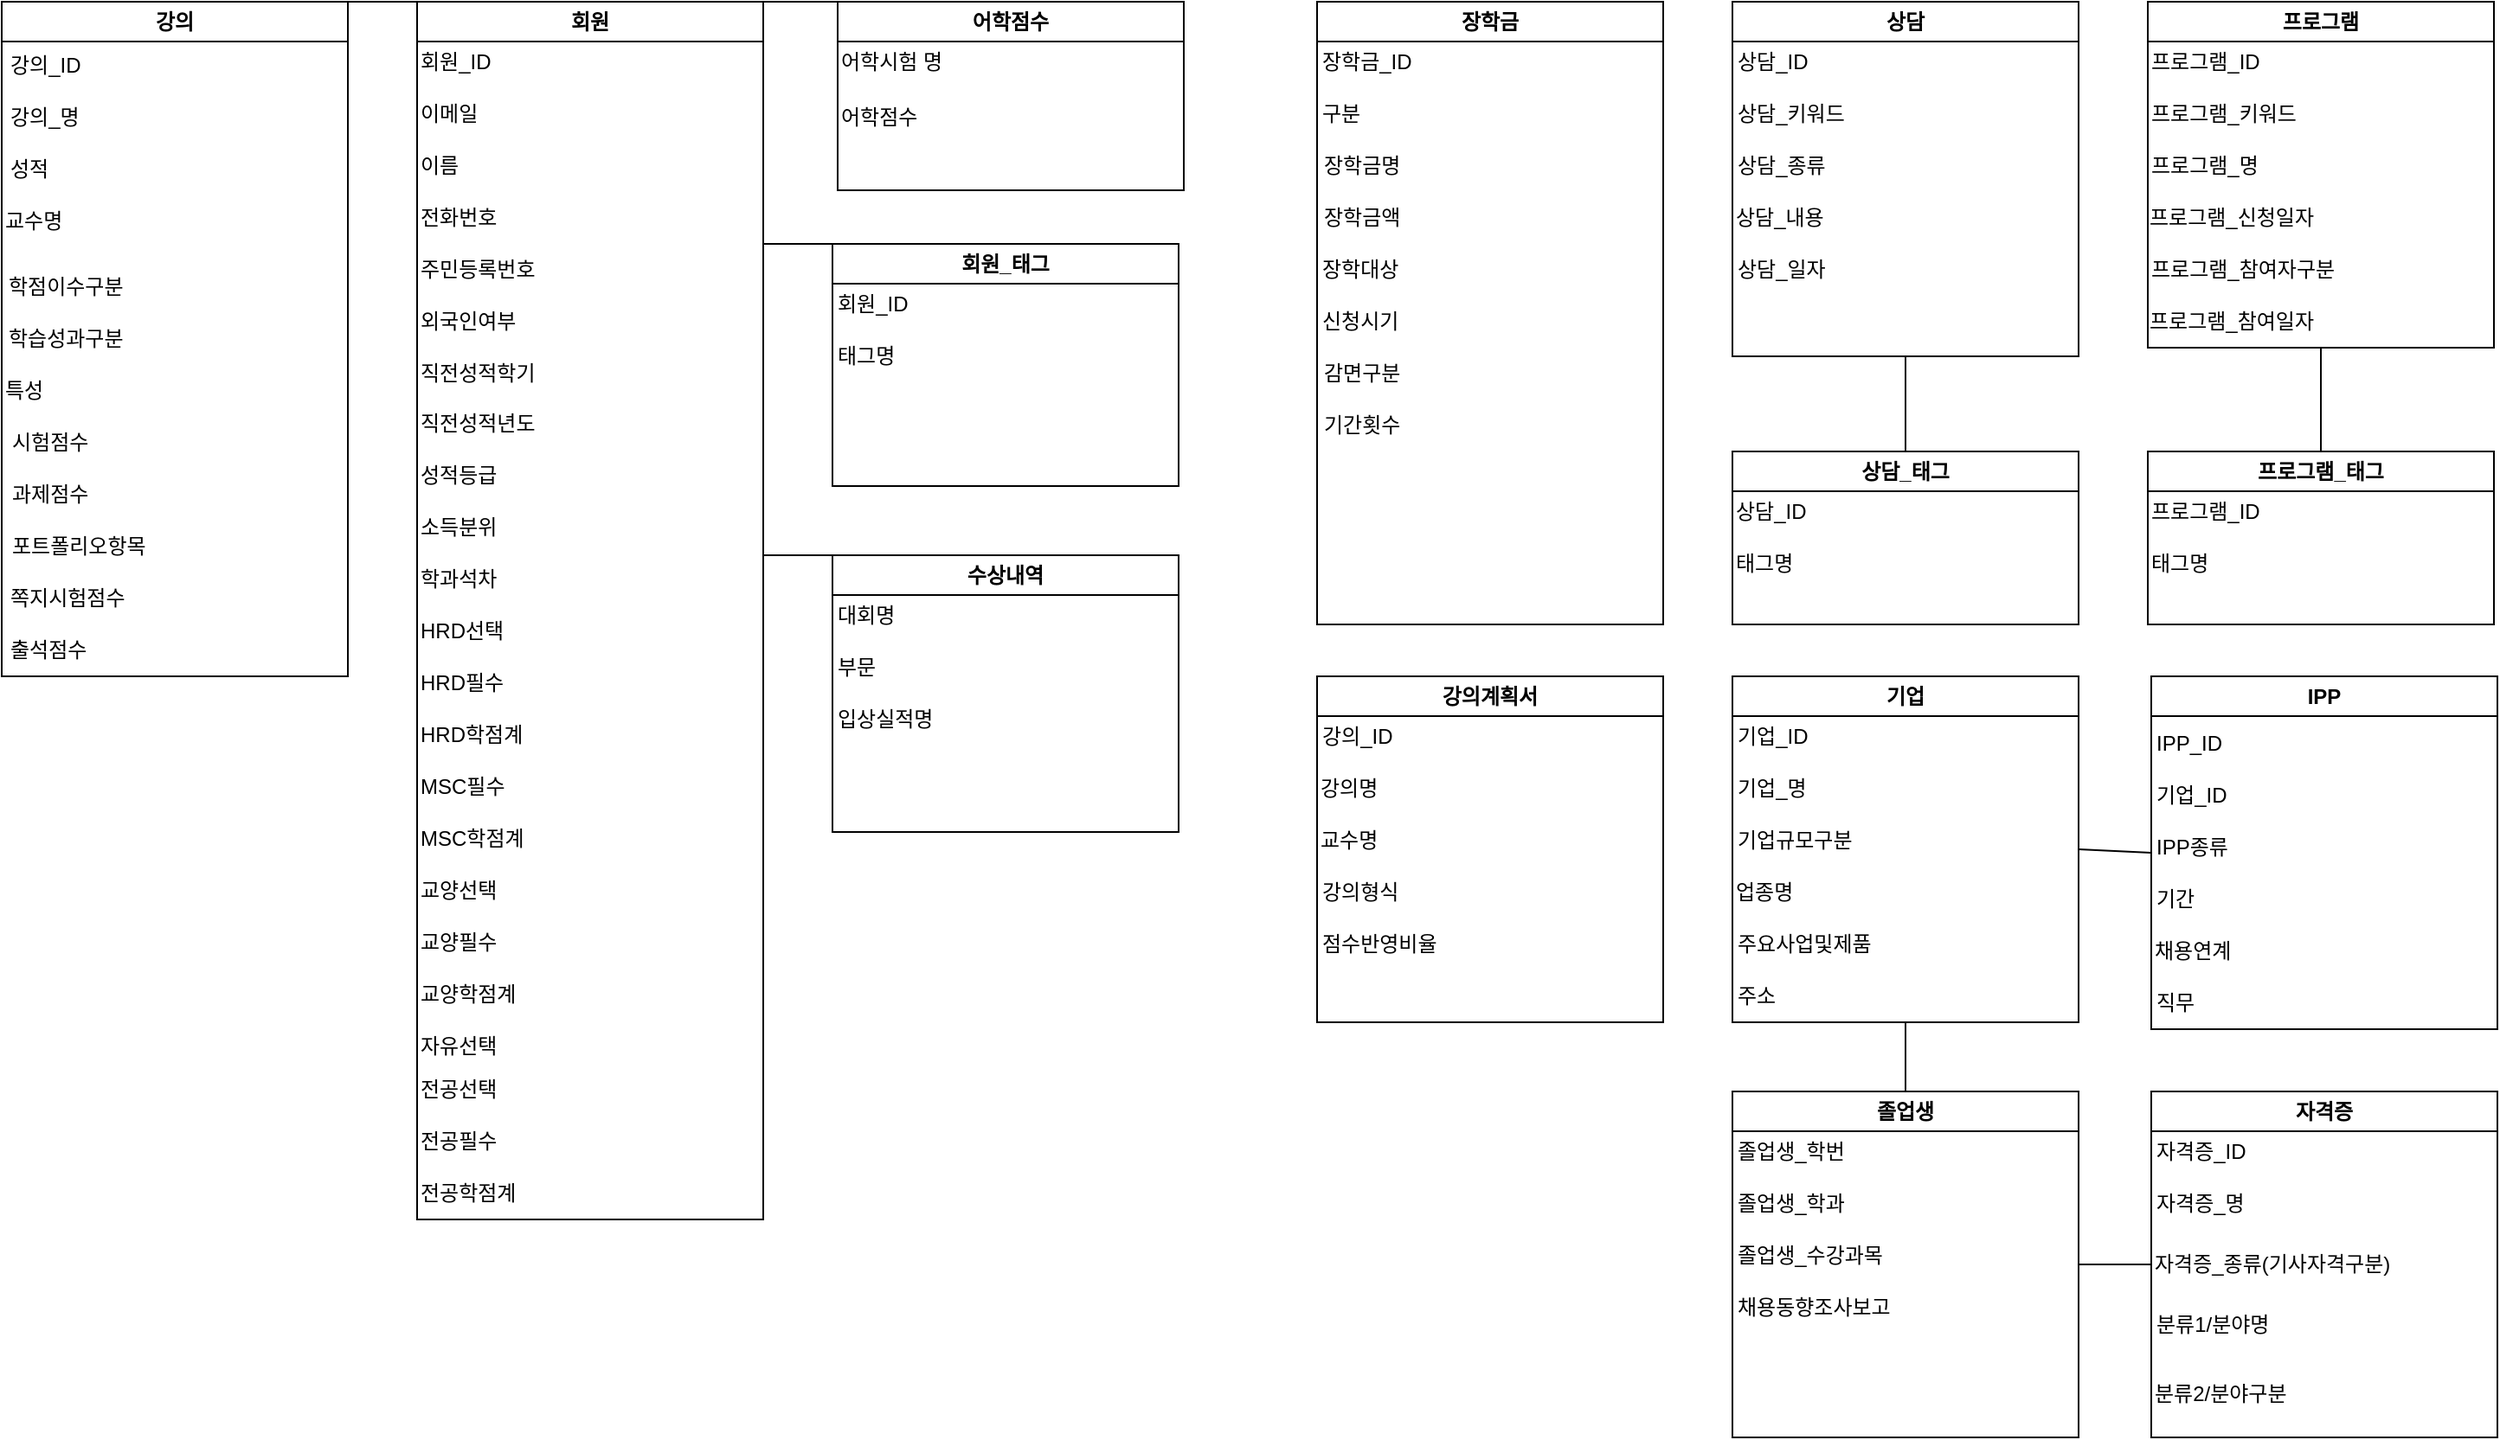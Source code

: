 <mxfile version="24.7.6">
  <diagram name="페이지-1" id="47kbWe8q9Y02g-lVK5dQ">
    <mxGraphModel dx="2796" dy="2047" grid="1" gridSize="10" guides="1" tooltips="1" connect="1" arrows="1" fold="1" page="1" pageScale="1" pageWidth="827" pageHeight="1169" math="0" shadow="0">
      <root>
        <mxCell id="0" />
        <mxCell id="1" parent="0" />
        <mxCell id="lBwDKI2HSiRND1doUqie-1" value="회원" style="swimlane;whiteSpace=wrap;html=1;" parent="1" vertex="1">
          <mxGeometry x="120" y="-680" width="200" height="704" as="geometry" />
        </mxCell>
        <mxCell id="lBwDKI2HSiRND1doUqie-15" value="전화번호" style="text;html=1;align=left;verticalAlign=middle;resizable=0;points=[];autosize=1;strokeColor=none;fillColor=none;" parent="lBwDKI2HSiRND1doUqie-1" vertex="1">
          <mxGeometry y="110" width="70" height="30" as="geometry" />
        </mxCell>
        <mxCell id="lBwDKI2HSiRND1doUqie-14" value="이름" style="text;html=1;align=left;verticalAlign=middle;resizable=0;points=[];autosize=1;strokeColor=none;fillColor=none;" parent="lBwDKI2HSiRND1doUqie-1" vertex="1">
          <mxGeometry y="80" width="50" height="30" as="geometry" />
        </mxCell>
        <mxCell id="lBwDKI2HSiRND1doUqie-13" value="이메일" style="text;html=1;align=left;verticalAlign=middle;resizable=0;points=[];autosize=1;strokeColor=none;fillColor=none;" parent="lBwDKI2HSiRND1doUqie-1" vertex="1">
          <mxGeometry y="50" width="60" height="30" as="geometry" />
        </mxCell>
        <mxCell id="lBwDKI2HSiRND1doUqie-2" value="회원_ID" style="text;html=1;align=left;verticalAlign=middle;resizable=0;points=[];autosize=1;strokeColor=none;fillColor=none;" parent="lBwDKI2HSiRND1doUqie-1" vertex="1">
          <mxGeometry y="20" width="70" height="30" as="geometry" />
        </mxCell>
        <mxCell id="lBwDKI2HSiRND1doUqie-16" value="주민등록번호" style="text;html=1;align=left;verticalAlign=middle;resizable=0;points=[];autosize=1;strokeColor=none;fillColor=none;" parent="lBwDKI2HSiRND1doUqie-1" vertex="1">
          <mxGeometry y="140" width="100" height="30" as="geometry" />
        </mxCell>
        <mxCell id="FK2Sraxwp2oM9R4nGqFe-141" value="외국인여부" style="text;html=1;align=left;verticalAlign=middle;resizable=0;points=[];autosize=1;strokeColor=none;fillColor=none;" parent="lBwDKI2HSiRND1doUqie-1" vertex="1">
          <mxGeometry y="170" width="80" height="30" as="geometry" />
        </mxCell>
        <mxCell id="FK2Sraxwp2oM9R4nGqFe-143" value="직전성적학기" style="text;html=1;align=left;verticalAlign=middle;resizable=0;points=[];autosize=1;strokeColor=none;fillColor=none;" parent="lBwDKI2HSiRND1doUqie-1" vertex="1">
          <mxGeometry y="200" width="100" height="30" as="geometry" />
        </mxCell>
        <mxCell id="FK2Sraxwp2oM9R4nGqFe-144" value="성적등급" style="text;html=1;align=left;verticalAlign=middle;resizable=0;points=[];autosize=1;strokeColor=none;fillColor=none;" parent="lBwDKI2HSiRND1doUqie-1" vertex="1">
          <mxGeometry y="259" width="70" height="30" as="geometry" />
        </mxCell>
        <mxCell id="FK2Sraxwp2oM9R4nGqFe-145" value="소득분위" style="text;html=1;align=left;verticalAlign=middle;resizable=0;points=[];autosize=1;strokeColor=none;fillColor=none;" parent="lBwDKI2HSiRND1doUqie-1" vertex="1">
          <mxGeometry y="289" width="70" height="30" as="geometry" />
        </mxCell>
        <mxCell id="FK2Sraxwp2oM9R4nGqFe-146" value="학과석차" style="text;html=1;align=left;verticalAlign=middle;resizable=0;points=[];autosize=1;strokeColor=none;fillColor=none;" parent="lBwDKI2HSiRND1doUqie-1" vertex="1">
          <mxGeometry y="319" width="70" height="30" as="geometry" />
        </mxCell>
        <mxCell id="FK2Sraxwp2oM9R4nGqFe-148" value="직전성적년도" style="text;html=1;align=left;verticalAlign=middle;resizable=0;points=[];autosize=1;strokeColor=none;fillColor=none;" parent="lBwDKI2HSiRND1doUqie-1" vertex="1">
          <mxGeometry y="229" width="100" height="30" as="geometry" />
        </mxCell>
        <mxCell id="vrazx-Ss1rdG3rXIFBKG-25" value="HRD선택" style="text;html=1;align=left;verticalAlign=middle;resizable=0;points=[];autosize=1;strokeColor=none;fillColor=none;" vertex="1" parent="lBwDKI2HSiRND1doUqie-1">
          <mxGeometry y="349" width="70" height="30" as="geometry" />
        </mxCell>
        <mxCell id="vrazx-Ss1rdG3rXIFBKG-26" value="HRD필수" style="text;html=1;align=left;verticalAlign=middle;resizable=0;points=[];autosize=1;strokeColor=none;fillColor=none;" vertex="1" parent="lBwDKI2HSiRND1doUqie-1">
          <mxGeometry y="379" width="70" height="30" as="geometry" />
        </mxCell>
        <mxCell id="vrazx-Ss1rdG3rXIFBKG-27" value="HRD학점계" style="text;html=1;align=left;verticalAlign=middle;resizable=0;points=[];autosize=1;strokeColor=none;fillColor=none;" vertex="1" parent="lBwDKI2HSiRND1doUqie-1">
          <mxGeometry y="409" width="90" height="30" as="geometry" />
        </mxCell>
        <mxCell id="vrazx-Ss1rdG3rXIFBKG-28" value="MSC필수" style="text;html=1;align=left;verticalAlign=middle;resizable=0;points=[];autosize=1;strokeColor=none;fillColor=none;" vertex="1" parent="lBwDKI2HSiRND1doUqie-1">
          <mxGeometry y="439" width="70" height="30" as="geometry" />
        </mxCell>
        <mxCell id="vrazx-Ss1rdG3rXIFBKG-29" value="MSC학점계" style="text;html=1;align=left;verticalAlign=middle;resizable=0;points=[];autosize=1;strokeColor=none;fillColor=none;" vertex="1" parent="lBwDKI2HSiRND1doUqie-1">
          <mxGeometry y="469" width="90" height="30" as="geometry" />
        </mxCell>
        <mxCell id="vrazx-Ss1rdG3rXIFBKG-30" value="교양선택" style="text;html=1;align=left;verticalAlign=middle;resizable=0;points=[];autosize=1;strokeColor=none;fillColor=none;" vertex="1" parent="lBwDKI2HSiRND1doUqie-1">
          <mxGeometry y="499" width="70" height="30" as="geometry" />
        </mxCell>
        <mxCell id="vrazx-Ss1rdG3rXIFBKG-31" value="교양필수" style="text;html=1;align=left;verticalAlign=middle;resizable=0;points=[];autosize=1;strokeColor=none;fillColor=none;" vertex="1" parent="lBwDKI2HSiRND1doUqie-1">
          <mxGeometry y="529" width="70" height="30" as="geometry" />
        </mxCell>
        <mxCell id="vrazx-Ss1rdG3rXIFBKG-32" value="교양학점계" style="text;html=1;align=left;verticalAlign=middle;resizable=0;points=[];autosize=1;strokeColor=none;fillColor=none;" vertex="1" parent="lBwDKI2HSiRND1doUqie-1">
          <mxGeometry y="559" width="80" height="30" as="geometry" />
        </mxCell>
        <mxCell id="vrazx-Ss1rdG3rXIFBKG-33" value="자유선택" style="text;html=1;align=left;verticalAlign=middle;resizable=0;points=[];autosize=1;strokeColor=none;fillColor=none;" vertex="1" parent="lBwDKI2HSiRND1doUqie-1">
          <mxGeometry y="589" width="70" height="30" as="geometry" />
        </mxCell>
        <mxCell id="vrazx-Ss1rdG3rXIFBKG-34" value="전공선택" style="text;html=1;align=left;verticalAlign=middle;resizable=0;points=[];autosize=1;strokeColor=none;fillColor=none;" vertex="1" parent="lBwDKI2HSiRND1doUqie-1">
          <mxGeometry y="614" width="70" height="30" as="geometry" />
        </mxCell>
        <mxCell id="vrazx-Ss1rdG3rXIFBKG-35" value="전공필수" style="text;html=1;align=left;verticalAlign=middle;resizable=0;points=[];autosize=1;strokeColor=none;fillColor=none;" vertex="1" parent="lBwDKI2HSiRND1doUqie-1">
          <mxGeometry y="644" width="70" height="30" as="geometry" />
        </mxCell>
        <mxCell id="vrazx-Ss1rdG3rXIFBKG-36" value="전공학점계" style="text;html=1;align=left;verticalAlign=middle;resizable=0;points=[];autosize=1;strokeColor=none;fillColor=none;" vertex="1" parent="lBwDKI2HSiRND1doUqie-1">
          <mxGeometry y="674" width="80" height="30" as="geometry" />
        </mxCell>
        <mxCell id="lBwDKI2HSiRND1doUqie-7" value="강의" style="swimlane;whiteSpace=wrap;html=1;startSize=23;" parent="1" vertex="1">
          <mxGeometry x="-120" y="-680" width="200" height="390" as="geometry" />
        </mxCell>
        <mxCell id="FK2Sraxwp2oM9R4nGqFe-34" value="강의_ID" style="text;html=1;align=left;verticalAlign=middle;resizable=0;points=[];autosize=1;strokeColor=none;fillColor=none;" parent="lBwDKI2HSiRND1doUqie-7" vertex="1">
          <mxGeometry x="3" y="22" width="70" height="30" as="geometry" />
        </mxCell>
        <mxCell id="FK2Sraxwp2oM9R4nGqFe-35" value="강의_명" style="text;html=1;align=left;verticalAlign=middle;resizable=0;points=[];autosize=1;strokeColor=none;fillColor=none;" parent="lBwDKI2HSiRND1doUqie-7" vertex="1">
          <mxGeometry x="3" y="52" width="70" height="30" as="geometry" />
        </mxCell>
        <mxCell id="FK2Sraxwp2oM9R4nGqFe-36" value="성적" style="text;html=1;align=left;verticalAlign=middle;resizable=0;points=[];autosize=1;strokeColor=none;fillColor=none;" parent="lBwDKI2HSiRND1doUqie-7" vertex="1">
          <mxGeometry x="3" y="82" width="50" height="30" as="geometry" />
        </mxCell>
        <mxCell id="FK2Sraxwp2oM9R4nGqFe-37" value="학점이수구분" style="text;html=1;align=left;verticalAlign=middle;resizable=0;points=[];autosize=1;strokeColor=none;fillColor=none;" parent="lBwDKI2HSiRND1doUqie-7" vertex="1">
          <mxGeometry x="2" y="150" width="100" height="30" as="geometry" />
        </mxCell>
        <mxCell id="FK2Sraxwp2oM9R4nGqFe-50" value="학습성과구분&amp;nbsp;" style="text;html=1;align=left;verticalAlign=middle;resizable=0;points=[];autosize=1;strokeColor=none;fillColor=none;" parent="lBwDKI2HSiRND1doUqie-7" vertex="1">
          <mxGeometry x="2" y="180" width="100" height="30" as="geometry" />
        </mxCell>
        <mxCell id="FK2Sraxwp2oM9R4nGqFe-51" value="특성" style="text;html=1;align=left;verticalAlign=middle;resizable=0;points=[];autosize=1;strokeColor=none;fillColor=none;" parent="lBwDKI2HSiRND1doUqie-7" vertex="1">
          <mxGeometry y="210" width="50" height="30" as="geometry" />
        </mxCell>
        <mxCell id="FK2Sraxwp2oM9R4nGqFe-153" value="교수명" style="text;html=1;align=left;verticalAlign=middle;resizable=0;points=[];autosize=1;strokeColor=none;fillColor=none;" parent="lBwDKI2HSiRND1doUqie-7" vertex="1">
          <mxGeometry y="112" width="60" height="30" as="geometry" />
        </mxCell>
        <mxCell id="FK2Sraxwp2oM9R4nGqFe-154" value="시험점수" style="text;html=1;align=left;verticalAlign=middle;resizable=0;points=[];autosize=1;strokeColor=none;fillColor=none;" parent="lBwDKI2HSiRND1doUqie-7" vertex="1">
          <mxGeometry x="4" y="240" width="70" height="30" as="geometry" />
        </mxCell>
        <mxCell id="FK2Sraxwp2oM9R4nGqFe-155" value="과제점수" style="text;html=1;align=left;verticalAlign=middle;resizable=0;points=[];autosize=1;strokeColor=none;fillColor=none;" parent="lBwDKI2HSiRND1doUqie-7" vertex="1">
          <mxGeometry x="4" y="270" width="70" height="30" as="geometry" />
        </mxCell>
        <mxCell id="FK2Sraxwp2oM9R4nGqFe-156" value="포트폴리오항목" style="text;html=1;align=left;verticalAlign=middle;resizable=0;points=[];autosize=1;strokeColor=none;fillColor=none;" parent="lBwDKI2HSiRND1doUqie-7" vertex="1">
          <mxGeometry x="4" y="300" width="110" height="30" as="geometry" />
        </mxCell>
        <mxCell id="FK2Sraxwp2oM9R4nGqFe-157" value="쪽지시험점수" style="text;html=1;align=left;verticalAlign=middle;resizable=0;points=[];autosize=1;strokeColor=none;fillColor=none;" parent="lBwDKI2HSiRND1doUqie-7" vertex="1">
          <mxGeometry x="3" y="330" width="100" height="30" as="geometry" />
        </mxCell>
        <mxCell id="FK2Sraxwp2oM9R4nGqFe-158" value="출석점수" style="text;html=1;align=left;verticalAlign=middle;resizable=0;points=[];autosize=1;strokeColor=none;fillColor=none;" parent="lBwDKI2HSiRND1doUqie-7" vertex="1">
          <mxGeometry x="3" y="360" width="70" height="30" as="geometry" />
        </mxCell>
        <mxCell id="lBwDKI2HSiRND1doUqie-24" value="기업" style="swimlane;whiteSpace=wrap;html=1;startSize=23;" parent="1" vertex="1">
          <mxGeometry x="880" y="-290" width="200" height="200" as="geometry" />
        </mxCell>
        <mxCell id="FVZrNP9pK9rIK-n65ddz-42" value="기업_ID" style="text;html=1;align=left;verticalAlign=middle;resizable=0;points=[];autosize=1;strokeColor=none;fillColor=none;" parent="lBwDKI2HSiRND1doUqie-24" vertex="1">
          <mxGeometry x="1" y="20" width="70" height="30" as="geometry" />
        </mxCell>
        <mxCell id="FVZrNP9pK9rIK-n65ddz-43" value="기업_명" style="text;html=1;align=left;verticalAlign=middle;resizable=0;points=[];autosize=1;strokeColor=none;fillColor=none;" parent="lBwDKI2HSiRND1doUqie-24" vertex="1">
          <mxGeometry x="1" y="50" width="70" height="30" as="geometry" />
        </mxCell>
        <mxCell id="FVZrNP9pK9rIK-n65ddz-44" value="기업규모구분" style="text;html=1;align=left;verticalAlign=middle;resizable=0;points=[];autosize=1;strokeColor=none;fillColor=none;" parent="lBwDKI2HSiRND1doUqie-24" vertex="1">
          <mxGeometry x="1" y="80" width="100" height="30" as="geometry" />
        </mxCell>
        <mxCell id="FVZrNP9pK9rIK-n65ddz-45" value="업종명" style="text;html=1;align=left;verticalAlign=middle;resizable=0;points=[];autosize=1;strokeColor=none;fillColor=none;" parent="lBwDKI2HSiRND1doUqie-24" vertex="1">
          <mxGeometry y="110" width="60" height="30" as="geometry" />
        </mxCell>
        <mxCell id="FVZrNP9pK9rIK-n65ddz-46" value="주요사업및제품" style="text;html=1;align=left;verticalAlign=middle;resizable=0;points=[];autosize=1;strokeColor=none;fillColor=none;" parent="lBwDKI2HSiRND1doUqie-24" vertex="1">
          <mxGeometry x="1" y="140" width="110" height="30" as="geometry" />
        </mxCell>
        <mxCell id="FVZrNP9pK9rIK-n65ddz-47" value="주소" style="text;html=1;align=left;verticalAlign=middle;resizable=0;points=[];autosize=1;strokeColor=none;fillColor=none;" parent="lBwDKI2HSiRND1doUqie-24" vertex="1">
          <mxGeometry x="1" y="170" width="50" height="30" as="geometry" />
        </mxCell>
        <mxCell id="lBwDKI2HSiRND1doUqie-25" value="자격증" style="swimlane;whiteSpace=wrap;html=1;startSize=23;" parent="1" vertex="1">
          <mxGeometry x="1122" y="-50" width="200" height="200" as="geometry" />
        </mxCell>
        <mxCell id="FVZrNP9pK9rIK-n65ddz-36" value="자격증_ID" style="text;html=1;align=left;verticalAlign=middle;resizable=0;points=[];autosize=1;strokeColor=none;fillColor=none;" parent="lBwDKI2HSiRND1doUqie-25" vertex="1">
          <mxGeometry x="1" y="20" width="80" height="30" as="geometry" />
        </mxCell>
        <mxCell id="FVZrNP9pK9rIK-n65ddz-37" value="자격증_종류(기사자격구분)" style="text;html=1;align=left;verticalAlign=middle;resizable=0;points=[];autosize=1;strokeColor=none;fillColor=none;" parent="lBwDKI2HSiRND1doUqie-25" vertex="1">
          <mxGeometry y="85" width="170" height="30" as="geometry" />
        </mxCell>
        <mxCell id="FVZrNP9pK9rIK-n65ddz-38" value="분류1/분야명" style="text;html=1;align=left;verticalAlign=middle;resizable=0;points=[];autosize=1;strokeColor=none;fillColor=none;" parent="lBwDKI2HSiRND1doUqie-25" vertex="1">
          <mxGeometry x="1" y="120" width="90" height="30" as="geometry" />
        </mxCell>
        <mxCell id="FVZrNP9pK9rIK-n65ddz-39" value="분류2/분야구분" style="text;html=1;align=left;verticalAlign=middle;resizable=0;points=[];autosize=1;strokeColor=none;fillColor=none;" parent="lBwDKI2HSiRND1doUqie-25" vertex="1">
          <mxGeometry y="160" width="110" height="30" as="geometry" />
        </mxCell>
        <mxCell id="FVZrNP9pK9rIK-n65ddz-40" value="자격증_명" style="text;html=1;align=left;verticalAlign=middle;resizable=0;points=[];autosize=1;strokeColor=none;fillColor=none;" parent="lBwDKI2HSiRND1doUqie-25" vertex="1">
          <mxGeometry x="1" y="50" width="80" height="30" as="geometry" />
        </mxCell>
        <mxCell id="lBwDKI2HSiRND1doUqie-26" value="졸업생" style="swimlane;whiteSpace=wrap;html=1;startSize=23;" parent="1" vertex="1">
          <mxGeometry x="880" y="-50" width="200" height="200" as="geometry" />
        </mxCell>
        <mxCell id="FVZrNP9pK9rIK-n65ddz-19" value="졸업생_학번" style="text;html=1;align=left;verticalAlign=middle;resizable=0;points=[];autosize=1;strokeColor=none;fillColor=none;" parent="lBwDKI2HSiRND1doUqie-26" vertex="1">
          <mxGeometry x="1" y="20" width="90" height="30" as="geometry" />
        </mxCell>
        <mxCell id="FVZrNP9pK9rIK-n65ddz-20" value="졸업생_학과" style="text;html=1;align=left;verticalAlign=middle;resizable=0;points=[];autosize=1;strokeColor=none;fillColor=none;" parent="lBwDKI2HSiRND1doUqie-26" vertex="1">
          <mxGeometry x="1" y="50" width="90" height="30" as="geometry" />
        </mxCell>
        <mxCell id="FVZrNP9pK9rIK-n65ddz-21" value="졸업생_수강과목" style="text;html=1;align=left;verticalAlign=middle;resizable=0;points=[];autosize=1;strokeColor=none;fillColor=none;" parent="lBwDKI2HSiRND1doUqie-26" vertex="1">
          <mxGeometry x="1" y="80" width="110" height="30" as="geometry" />
        </mxCell>
        <mxCell id="FK2Sraxwp2oM9R4nGqFe-140" value="채용동향조사보고" style="text;html=1;align=left;verticalAlign=middle;resizable=0;points=[];autosize=1;strokeColor=none;fillColor=none;" parent="lBwDKI2HSiRND1doUqie-26" vertex="1">
          <mxGeometry x="1" y="110" width="120" height="30" as="geometry" />
        </mxCell>
        <mxCell id="lBwDKI2HSiRND1doUqie-32" value="" style="endArrow=none;html=1;rounded=0;entryX=0;entryY=0.5;entryDx=0;entryDy=0;exitX=1;exitY=0.5;exitDx=0;exitDy=0;" parent="1" source="lBwDKI2HSiRND1doUqie-26" target="lBwDKI2HSiRND1doUqie-25" edge="1">
          <mxGeometry width="50" height="50" relative="1" as="geometry">
            <mxPoint x="1200" y="-250" as="sourcePoint" />
            <mxPoint x="1480" y="-366" as="targetPoint" />
          </mxGeometry>
        </mxCell>
        <mxCell id="lBwDKI2HSiRND1doUqie-33" value="" style="endArrow=none;html=1;rounded=0;entryX=0.5;entryY=1;entryDx=0;entryDy=0;exitX=0.5;exitY=0;exitDx=0;exitDy=0;" parent="1" source="lBwDKI2HSiRND1doUqie-26" target="lBwDKI2HSiRND1doUqie-24" edge="1">
          <mxGeometry width="50" height="50" relative="1" as="geometry">
            <mxPoint x="1210" y="-220" as="sourcePoint" />
            <mxPoint x="1490" y="-336" as="targetPoint" />
          </mxGeometry>
        </mxCell>
        <mxCell id="FVZrNP9pK9rIK-n65ddz-25" value="수상내역" style="swimlane;whiteSpace=wrap;html=1;startSize=23;" parent="1" vertex="1">
          <mxGeometry x="360" y="-360" width="200" height="160" as="geometry" />
        </mxCell>
        <mxCell id="FVZrNP9pK9rIK-n65ddz-29" value="대회명" style="text;html=1;align=left;verticalAlign=middle;resizable=0;points=[];autosize=1;strokeColor=none;fillColor=none;" parent="FVZrNP9pK9rIK-n65ddz-25" vertex="1">
          <mxGeometry x="1" y="20" width="60" height="30" as="geometry" />
        </mxCell>
        <mxCell id="FVZrNP9pK9rIK-n65ddz-30" value="부문" style="text;html=1;align=left;verticalAlign=middle;resizable=0;points=[];autosize=1;strokeColor=none;fillColor=none;" parent="FVZrNP9pK9rIK-n65ddz-25" vertex="1">
          <mxGeometry x="1" y="50" width="50" height="30" as="geometry" />
        </mxCell>
        <mxCell id="FVZrNP9pK9rIK-n65ddz-31" value="입상실적명" style="text;html=1;align=left;verticalAlign=middle;resizable=0;points=[];autosize=1;strokeColor=none;fillColor=none;" parent="FVZrNP9pK9rIK-n65ddz-25" vertex="1">
          <mxGeometry x="1" y="80" width="80" height="30" as="geometry" />
        </mxCell>
        <mxCell id="FK2Sraxwp2oM9R4nGqFe-1" value="프로그램_태그" style="swimlane;whiteSpace=wrap;html=1;startSize=23;" parent="1" vertex="1">
          <mxGeometry x="1120" y="-420" width="200" height="100" as="geometry" />
        </mxCell>
        <mxCell id="FK2Sraxwp2oM9R4nGqFe-2" value="프로그램_ID" style="text;html=1;align=left;verticalAlign=middle;resizable=0;points=[];autosize=1;strokeColor=none;fillColor=none;" parent="FK2Sraxwp2oM9R4nGqFe-1" vertex="1">
          <mxGeometry y="20" width="90" height="30" as="geometry" />
        </mxCell>
        <mxCell id="FK2Sraxwp2oM9R4nGqFe-3" value="태그명" style="text;html=1;align=left;verticalAlign=middle;resizable=0;points=[];autosize=1;strokeColor=none;fillColor=none;" parent="FK2Sraxwp2oM9R4nGqFe-1" vertex="1">
          <mxGeometry y="50" width="60" height="30" as="geometry" />
        </mxCell>
        <mxCell id="FK2Sraxwp2oM9R4nGqFe-8" value="상담_태그" style="swimlane;whiteSpace=wrap;html=1;startSize=23;" parent="1" vertex="1">
          <mxGeometry x="880" y="-420" width="200" height="100" as="geometry" />
        </mxCell>
        <mxCell id="FK2Sraxwp2oM9R4nGqFe-9" value="상담_ID" style="text;html=1;align=left;verticalAlign=middle;resizable=0;points=[];autosize=1;strokeColor=none;fillColor=none;" parent="FK2Sraxwp2oM9R4nGqFe-8" vertex="1">
          <mxGeometry y="20" width="70" height="30" as="geometry" />
        </mxCell>
        <mxCell id="FK2Sraxwp2oM9R4nGqFe-10" value="태그명" style="text;html=1;align=left;verticalAlign=middle;resizable=0;points=[];autosize=1;strokeColor=none;fillColor=none;" parent="FK2Sraxwp2oM9R4nGqFe-8" vertex="1">
          <mxGeometry y="50" width="60" height="30" as="geometry" />
        </mxCell>
        <mxCell id="FK2Sraxwp2oM9R4nGqFe-26" value="회원_태그" style="swimlane;whiteSpace=wrap;html=1;startSize=23;" parent="1" vertex="1">
          <mxGeometry x="360" y="-540" width="200" height="140" as="geometry" />
        </mxCell>
        <mxCell id="FK2Sraxwp2oM9R4nGqFe-27" value="태그명" style="text;html=1;align=left;verticalAlign=middle;resizable=0;points=[];autosize=1;strokeColor=none;fillColor=none;" parent="FK2Sraxwp2oM9R4nGqFe-26" vertex="1">
          <mxGeometry x="1" y="50" width="60" height="30" as="geometry" />
        </mxCell>
        <mxCell id="FK2Sraxwp2oM9R4nGqFe-32" value="회원_ID" style="text;html=1;align=left;verticalAlign=middle;resizable=0;points=[];autosize=1;strokeColor=none;fillColor=none;" parent="FK2Sraxwp2oM9R4nGqFe-26" vertex="1">
          <mxGeometry x="1" y="20" width="70" height="30" as="geometry" />
        </mxCell>
        <mxCell id="FK2Sraxwp2oM9R4nGqFe-68" value="강의계획서" style="swimlane;whiteSpace=wrap;html=1;startSize=23;" parent="1" vertex="1">
          <mxGeometry x="640" y="-290" width="200" height="200" as="geometry" />
        </mxCell>
        <mxCell id="FK2Sraxwp2oM9R4nGqFe-69" value="점수반영비율" style="text;html=1;align=left;verticalAlign=middle;resizable=0;points=[];autosize=1;strokeColor=none;fillColor=none;" parent="FK2Sraxwp2oM9R4nGqFe-68" vertex="1">
          <mxGeometry x="1" y="140" width="100" height="30" as="geometry" />
        </mxCell>
        <mxCell id="FK2Sraxwp2oM9R4nGqFe-70" value="강의형식" style="text;html=1;align=left;verticalAlign=middle;resizable=0;points=[];autosize=1;strokeColor=none;fillColor=none;" parent="FK2Sraxwp2oM9R4nGqFe-68" vertex="1">
          <mxGeometry x="1" y="110" width="70" height="30" as="geometry" />
        </mxCell>
        <mxCell id="FK2Sraxwp2oM9R4nGqFe-74" value="강의_ID" style="text;html=1;align=left;verticalAlign=middle;resizable=0;points=[];autosize=1;strokeColor=none;fillColor=none;" parent="FK2Sraxwp2oM9R4nGqFe-68" vertex="1">
          <mxGeometry x="1" y="20" width="70" height="30" as="geometry" />
        </mxCell>
        <mxCell id="FK2Sraxwp2oM9R4nGqFe-151" value="강의명&lt;span style=&quot;color: rgba(0, 0, 0, 0); font-family: monospace; font-size: 0px;&quot;&gt;%3CmxGraphModel%3E%3Croot%3E%3CmxCell%20id%3D%220%22%2F%3E%3CmxCell%20id%3D%221%22%20parent%3D%220%22%2F%3E%3CmxCell%20id%3D%222%22%20value%3D%22%EA%B0%95%EC%9D%98_ID%22%20style%3D%22text%3Bhtml%3D1%3Balign%3Dleft%3BverticalAlign%3Dmiddle%3Bresizable%3D0%3Bpoints%3D%5B%5D%3Bautosize%3D1%3BstrokeColor%3Dnone%3BfillColor%3Dnone%3B%22%20vertex%3D%221%22%20parent%3D%221%22%3E%3CmxGeometry%20x%3D%22881%22%20y%3D%22225%22%20width%3D%2270%22%20height%3D%2230%22%20as%3D%22geometry%22%2F%3E%3C%2FmxCell%3E%3C%2Froot%3E%3C%2FmxGraphModel%3E&lt;/span&gt;" style="text;html=1;align=left;verticalAlign=middle;resizable=0;points=[];autosize=1;strokeColor=none;fillColor=none;" parent="FK2Sraxwp2oM9R4nGqFe-68" vertex="1">
          <mxGeometry y="50" width="60" height="30" as="geometry" />
        </mxCell>
        <mxCell id="FK2Sraxwp2oM9R4nGqFe-152" value="교수명" style="text;html=1;align=left;verticalAlign=middle;resizable=0;points=[];autosize=1;strokeColor=none;fillColor=none;" parent="FK2Sraxwp2oM9R4nGqFe-68" vertex="1">
          <mxGeometry y="80" width="60" height="30" as="geometry" />
        </mxCell>
        <mxCell id="FK2Sraxwp2oM9R4nGqFe-75" value="장학금" style="swimlane;whiteSpace=wrap;html=1;startSize=23;" parent="1" vertex="1">
          <mxGeometry x="640" y="-680" width="200" height="360" as="geometry" />
        </mxCell>
        <mxCell id="FK2Sraxwp2oM9R4nGqFe-76" value="장학금명" style="text;html=1;align=left;verticalAlign=middle;resizable=0;points=[];autosize=1;strokeColor=none;fillColor=none;" parent="FK2Sraxwp2oM9R4nGqFe-75" vertex="1">
          <mxGeometry x="2" y="80" width="70" height="30" as="geometry" />
        </mxCell>
        <mxCell id="FK2Sraxwp2oM9R4nGqFe-77" value="장학금액" style="text;html=1;align=left;verticalAlign=middle;resizable=0;points=[];autosize=1;strokeColor=none;fillColor=none;" parent="FK2Sraxwp2oM9R4nGqFe-75" vertex="1">
          <mxGeometry x="2" y="110" width="70" height="30" as="geometry" />
        </mxCell>
        <mxCell id="FK2Sraxwp2oM9R4nGqFe-78" value="장학대상" style="text;html=1;align=left;verticalAlign=middle;resizable=0;points=[];autosize=1;strokeColor=none;fillColor=none;" parent="FK2Sraxwp2oM9R4nGqFe-75" vertex="1">
          <mxGeometry x="1" y="140" width="70" height="30" as="geometry" />
        </mxCell>
        <mxCell id="FK2Sraxwp2oM9R4nGqFe-79" value="신청시기" style="text;html=1;align=left;verticalAlign=middle;resizable=0;points=[];autosize=1;strokeColor=none;fillColor=none;" parent="FK2Sraxwp2oM9R4nGqFe-75" vertex="1">
          <mxGeometry x="1" y="170" width="70" height="30" as="geometry" />
        </mxCell>
        <mxCell id="FK2Sraxwp2oM9R4nGqFe-80" value="감면구분" style="text;html=1;align=left;verticalAlign=middle;resizable=0;points=[];autosize=1;strokeColor=none;fillColor=none;" parent="FK2Sraxwp2oM9R4nGqFe-75" vertex="1">
          <mxGeometry x="2" y="200" width="70" height="30" as="geometry" />
        </mxCell>
        <mxCell id="FK2Sraxwp2oM9R4nGqFe-81" value="장학금_ID" style="text;html=1;align=left;verticalAlign=middle;resizable=0;points=[];autosize=1;strokeColor=none;fillColor=none;" parent="FK2Sraxwp2oM9R4nGqFe-75" vertex="1">
          <mxGeometry x="1" y="20" width="80" height="30" as="geometry" />
        </mxCell>
        <mxCell id="FK2Sraxwp2oM9R4nGqFe-149" value="구분" style="text;html=1;align=left;verticalAlign=middle;resizable=0;points=[];autosize=1;strokeColor=none;fillColor=none;" parent="FK2Sraxwp2oM9R4nGqFe-75" vertex="1">
          <mxGeometry x="1" y="50" width="50" height="30" as="geometry" />
        </mxCell>
        <mxCell id="FK2Sraxwp2oM9R4nGqFe-161" value="기간횟수" style="text;html=1;align=left;verticalAlign=middle;resizable=0;points=[];autosize=1;strokeColor=none;fillColor=none;" parent="FK2Sraxwp2oM9R4nGqFe-75" vertex="1">
          <mxGeometry x="2" y="230" width="70" height="30" as="geometry" />
        </mxCell>
        <mxCell id="FK2Sraxwp2oM9R4nGqFe-98" value="IPP" style="swimlane;whiteSpace=wrap;html=1;startSize=23;" parent="1" vertex="1">
          <mxGeometry x="1122" y="-290" width="200" height="204" as="geometry" />
        </mxCell>
        <mxCell id="FK2Sraxwp2oM9R4nGqFe-99" value="IPP_ID" style="text;html=1;align=left;verticalAlign=middle;resizable=0;points=[];autosize=1;strokeColor=none;fillColor=none;" parent="FK2Sraxwp2oM9R4nGqFe-98" vertex="1">
          <mxGeometry x="1" y="24" width="60" height="30" as="geometry" />
        </mxCell>
        <mxCell id="FK2Sraxwp2oM9R4nGqFe-100" value="기업_ID" style="text;html=1;align=left;verticalAlign=middle;resizable=0;points=[];autosize=1;strokeColor=none;fillColor=none;" parent="FK2Sraxwp2oM9R4nGqFe-98" vertex="1">
          <mxGeometry x="1" y="54" width="70" height="30" as="geometry" />
        </mxCell>
        <mxCell id="FK2Sraxwp2oM9R4nGqFe-101" value="IPP종류" style="text;html=1;align=left;verticalAlign=middle;resizable=0;points=[];autosize=1;strokeColor=none;fillColor=none;" parent="FK2Sraxwp2oM9R4nGqFe-98" vertex="1">
          <mxGeometry x="1" y="84" width="70" height="30" as="geometry" />
        </mxCell>
        <mxCell id="FK2Sraxwp2oM9R4nGqFe-102" value="기간" style="text;html=1;align=left;verticalAlign=middle;resizable=0;points=[];autosize=1;strokeColor=none;fillColor=none;" parent="FK2Sraxwp2oM9R4nGqFe-98" vertex="1">
          <mxGeometry x="1" y="114" width="50" height="30" as="geometry" />
        </mxCell>
        <mxCell id="FK2Sraxwp2oM9R4nGqFe-103" value="채용연계" style="text;html=1;align=left;verticalAlign=middle;resizable=0;points=[];autosize=1;strokeColor=none;fillColor=none;" parent="FK2Sraxwp2oM9R4nGqFe-98" vertex="1">
          <mxGeometry y="144" width="70" height="30" as="geometry" />
        </mxCell>
        <mxCell id="vrazx-Ss1rdG3rXIFBKG-41" value="직무" style="text;html=1;align=left;verticalAlign=middle;resizable=0;points=[];autosize=1;strokeColor=none;fillColor=none;" vertex="1" parent="FK2Sraxwp2oM9R4nGqFe-98">
          <mxGeometry x="1" y="174" width="50" height="30" as="geometry" />
        </mxCell>
        <mxCell id="FK2Sraxwp2oM9R4nGqFe-104" value="" style="endArrow=none;html=1;rounded=0;entryX=0;entryY=0.5;entryDx=0;entryDy=0;exitX=1;exitY=0.5;exitDx=0;exitDy=0;" parent="1" source="lBwDKI2HSiRND1doUqie-24" target="FK2Sraxwp2oM9R4nGqFe-98" edge="1">
          <mxGeometry width="50" height="50" relative="1" as="geometry">
            <mxPoint x="990" y="-20" as="sourcePoint" />
            <mxPoint x="990" y="-80" as="targetPoint" />
          </mxGeometry>
        </mxCell>
        <mxCell id="FK2Sraxwp2oM9R4nGqFe-106" value="상담" style="swimlane;whiteSpace=wrap;html=1;startSize=23;" parent="1" vertex="1">
          <mxGeometry x="880" y="-680" width="200" height="205" as="geometry" />
        </mxCell>
        <mxCell id="FK2Sraxwp2oM9R4nGqFe-107" value="상담_ID" style="text;html=1;align=left;verticalAlign=middle;resizable=0;points=[];autosize=1;strokeColor=none;fillColor=none;" parent="FK2Sraxwp2oM9R4nGqFe-106" vertex="1">
          <mxGeometry x="1" y="20" width="70" height="30" as="geometry" />
        </mxCell>
        <mxCell id="FK2Sraxwp2oM9R4nGqFe-108" value="상담_키워드" style="text;html=1;align=left;verticalAlign=middle;resizable=0;points=[];autosize=1;strokeColor=none;fillColor=none;" parent="FK2Sraxwp2oM9R4nGqFe-106" vertex="1">
          <mxGeometry x="1" y="50" width="90" height="30" as="geometry" />
        </mxCell>
        <mxCell id="FK2Sraxwp2oM9R4nGqFe-109" value="상담_종류" style="text;html=1;align=left;verticalAlign=middle;resizable=0;points=[];autosize=1;strokeColor=none;fillColor=none;" parent="FK2Sraxwp2oM9R4nGqFe-106" vertex="1">
          <mxGeometry x="1" y="80" width="80" height="30" as="geometry" />
        </mxCell>
        <mxCell id="FK2Sraxwp2oM9R4nGqFe-110" value="상담_내용" style="text;html=1;align=left;verticalAlign=middle;resizable=0;points=[];autosize=1;strokeColor=none;fillColor=none;" parent="FK2Sraxwp2oM9R4nGqFe-106" vertex="1">
          <mxGeometry y="110" width="80" height="30" as="geometry" />
        </mxCell>
        <mxCell id="FK2Sraxwp2oM9R4nGqFe-111" value="상담_일자" style="text;html=1;align=left;verticalAlign=middle;resizable=0;points=[];autosize=1;strokeColor=none;fillColor=none;" parent="FK2Sraxwp2oM9R4nGqFe-106" vertex="1">
          <mxGeometry x="1" y="140" width="80" height="30" as="geometry" />
        </mxCell>
        <mxCell id="FK2Sraxwp2oM9R4nGqFe-112" value="프로그램" style="swimlane;whiteSpace=wrap;html=1;startSize=23;" parent="1" vertex="1">
          <mxGeometry x="1120" y="-680" width="200" height="200" as="geometry" />
        </mxCell>
        <mxCell id="FK2Sraxwp2oM9R4nGqFe-113" value="프로그램_ID" style="text;html=1;align=left;verticalAlign=middle;resizable=0;points=[];autosize=1;strokeColor=none;fillColor=none;" parent="FK2Sraxwp2oM9R4nGqFe-112" vertex="1">
          <mxGeometry y="20" width="90" height="30" as="geometry" />
        </mxCell>
        <mxCell id="FK2Sraxwp2oM9R4nGqFe-114" value="프로그램_키워드" style="text;html=1;align=left;verticalAlign=middle;resizable=0;points=[];autosize=1;strokeColor=none;fillColor=none;" parent="FK2Sraxwp2oM9R4nGqFe-112" vertex="1">
          <mxGeometry y="50" width="110" height="30" as="geometry" />
        </mxCell>
        <mxCell id="FK2Sraxwp2oM9R4nGqFe-115" value="프로그램_명" style="text;html=1;align=left;verticalAlign=middle;resizable=0;points=[];autosize=1;strokeColor=none;fillColor=none;" parent="FK2Sraxwp2oM9R4nGqFe-112" vertex="1">
          <mxGeometry y="80" width="90" height="30" as="geometry" />
        </mxCell>
        <mxCell id="FK2Sraxwp2oM9R4nGqFe-116" value="프로그램_신청일자" style="text;html=1;align=left;verticalAlign=middle;resizable=0;points=[];autosize=1;strokeColor=none;fillColor=none;" parent="FK2Sraxwp2oM9R4nGqFe-112" vertex="1">
          <mxGeometry x="-1" y="110" width="130" height="30" as="geometry" />
        </mxCell>
        <mxCell id="FK2Sraxwp2oM9R4nGqFe-117" value="프로그램_참여자구분" style="text;html=1;align=left;verticalAlign=middle;resizable=0;points=[];autosize=1;strokeColor=none;fillColor=none;" parent="FK2Sraxwp2oM9R4nGqFe-112" vertex="1">
          <mxGeometry y="140" width="140" height="30" as="geometry" />
        </mxCell>
        <mxCell id="FK2Sraxwp2oM9R4nGqFe-118" value="프로그램_참여일자" style="text;html=1;align=left;verticalAlign=middle;resizable=0;points=[];autosize=1;strokeColor=none;fillColor=none;" parent="FK2Sraxwp2oM9R4nGqFe-112" vertex="1">
          <mxGeometry x="-1" y="170" width="130" height="30" as="geometry" />
        </mxCell>
        <mxCell id="FK2Sraxwp2oM9R4nGqFe-119" value="" style="endArrow=none;html=1;rounded=0;entryX=0.5;entryY=0;entryDx=0;entryDy=0;exitX=0.5;exitY=1;exitDx=0;exitDy=0;" parent="1" source="FK2Sraxwp2oM9R4nGqFe-106" target="FK2Sraxwp2oM9R4nGqFe-8" edge="1">
          <mxGeometry width="50" height="50" relative="1" as="geometry">
            <mxPoint x="510" y="-50" as="sourcePoint" />
            <mxPoint x="590" y="-50" as="targetPoint" />
          </mxGeometry>
        </mxCell>
        <mxCell id="FK2Sraxwp2oM9R4nGqFe-120" value="" style="endArrow=none;html=1;rounded=0;entryX=0.5;entryY=0;entryDx=0;entryDy=0;exitX=0.5;exitY=1;exitDx=0;exitDy=0;" parent="1" source="FK2Sraxwp2oM9R4nGqFe-112" target="FK2Sraxwp2oM9R4nGqFe-1" edge="1">
          <mxGeometry width="50" height="50" relative="1" as="geometry">
            <mxPoint x="1270" y="-440" as="sourcePoint" />
            <mxPoint x="592" y="-40" as="targetPoint" />
          </mxGeometry>
        </mxCell>
        <mxCell id="FK2Sraxwp2oM9R4nGqFe-166" value="어학점수" style="swimlane;whiteSpace=wrap;html=1;" parent="1" vertex="1">
          <mxGeometry x="363" y="-680" width="200" height="109" as="geometry" />
        </mxCell>
        <mxCell id="FK2Sraxwp2oM9R4nGqFe-170" value="어학시험 명" style="text;html=1;align=left;verticalAlign=middle;resizable=0;points=[];autosize=1;strokeColor=none;fillColor=none;" parent="FK2Sraxwp2oM9R4nGqFe-166" vertex="1">
          <mxGeometry y="20" width="90" height="30" as="geometry" />
        </mxCell>
        <mxCell id="FK2Sraxwp2oM9R4nGqFe-179" value="어학점수" style="text;html=1;align=left;verticalAlign=middle;resizable=0;points=[];autosize=1;strokeColor=none;fillColor=none;" parent="FK2Sraxwp2oM9R4nGqFe-166" vertex="1">
          <mxGeometry y="52" width="70" height="30" as="geometry" />
        </mxCell>
        <mxCell id="vrazx-Ss1rdG3rXIFBKG-37" value="" style="endArrow=none;html=1;rounded=0;exitX=1;exitY=0;exitDx=0;exitDy=0;entryX=0;entryY=0;entryDx=0;entryDy=0;" edge="1" parent="1" source="lBwDKI2HSiRND1doUqie-7" target="lBwDKI2HSiRND1doUqie-1">
          <mxGeometry width="50" height="50" relative="1" as="geometry">
            <mxPoint x="580" y="-340" as="sourcePoint" />
            <mxPoint x="630" y="-390" as="targetPoint" />
          </mxGeometry>
        </mxCell>
        <mxCell id="vrazx-Ss1rdG3rXIFBKG-38" value="" style="endArrow=none;html=1;rounded=0;exitX=1;exitY=0;exitDx=0;exitDy=0;entryX=0;entryY=0;entryDx=0;entryDy=0;" edge="1" parent="1" source="lBwDKI2HSiRND1doUqie-1" target="FK2Sraxwp2oM9R4nGqFe-166">
          <mxGeometry width="50" height="50" relative="1" as="geometry">
            <mxPoint x="90" y="-670" as="sourcePoint" />
            <mxPoint x="130" y="-670" as="targetPoint" />
          </mxGeometry>
        </mxCell>
        <mxCell id="vrazx-Ss1rdG3rXIFBKG-39" value="" style="endArrow=none;html=1;rounded=0;entryX=0;entryY=0;entryDx=0;entryDy=0;" edge="1" parent="1" target="FK2Sraxwp2oM9R4nGqFe-26">
          <mxGeometry width="50" height="50" relative="1" as="geometry">
            <mxPoint x="320" y="-540" as="sourcePoint" />
            <mxPoint x="140" y="-660" as="targetPoint" />
          </mxGeometry>
        </mxCell>
        <mxCell id="vrazx-Ss1rdG3rXIFBKG-40" value="" style="endArrow=none;html=1;rounded=0;entryX=0;entryY=0;entryDx=0;entryDy=0;" edge="1" parent="1" target="FVZrNP9pK9rIK-n65ddz-25">
          <mxGeometry width="50" height="50" relative="1" as="geometry">
            <mxPoint x="320" y="-360" as="sourcePoint" />
            <mxPoint x="150" y="-650" as="targetPoint" />
          </mxGeometry>
        </mxCell>
      </root>
    </mxGraphModel>
  </diagram>
</mxfile>
